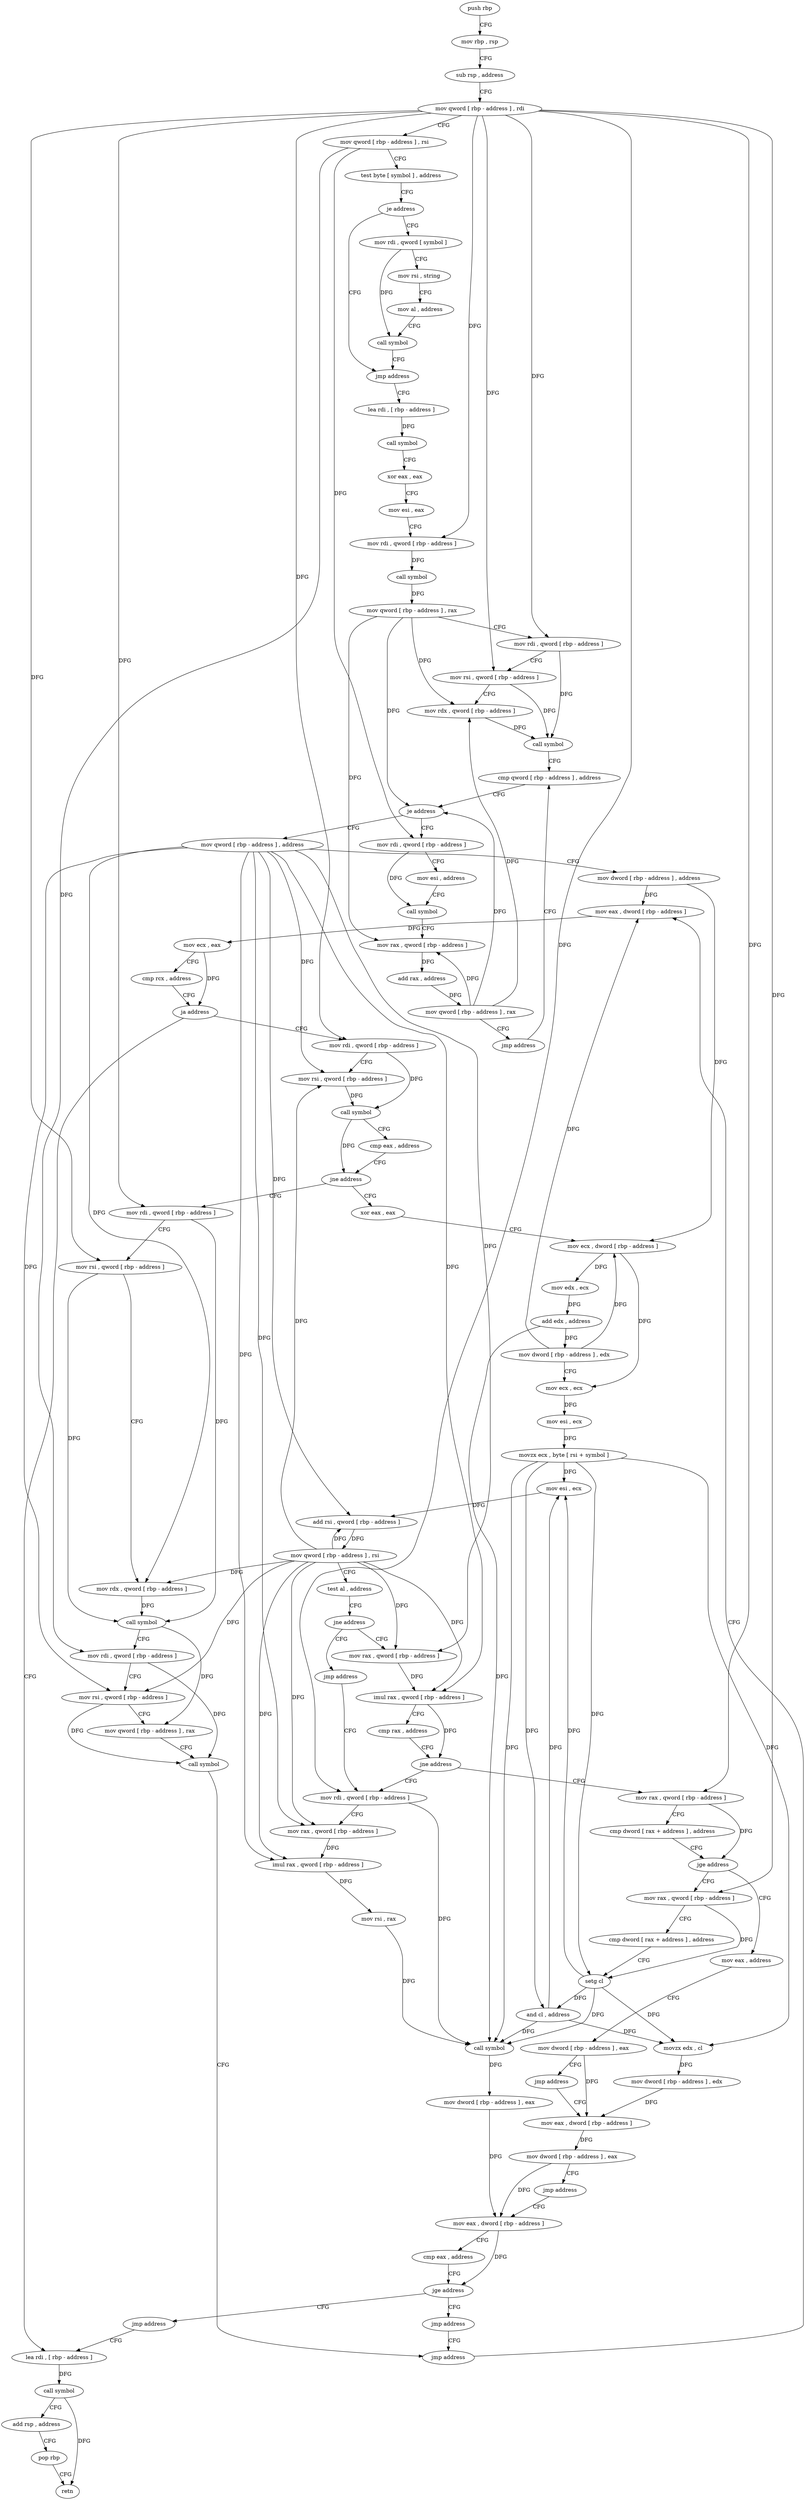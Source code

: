 digraph "func" {
"4223136" [label = "push rbp" ]
"4223137" [label = "mov rbp , rsp" ]
"4223140" [label = "sub rsp , address" ]
"4223144" [label = "mov qword [ rbp - address ] , rdi" ]
"4223148" [label = "mov qword [ rbp - address ] , rsi" ]
"4223152" [label = "test byte [ symbol ] , address" ]
"4223160" [label = "je address" ]
"4223191" [label = "jmp address" ]
"4223166" [label = "mov rdi , qword [ symbol ]" ]
"4223196" [label = "lea rdi , [ rbp - address ]" ]
"4223174" [label = "mov rsi , string" ]
"4223184" [label = "mov al , address" ]
"4223186" [label = "call symbol" ]
"4223200" [label = "call symbol" ]
"4223205" [label = "xor eax , eax" ]
"4223207" [label = "mov esi , eax" ]
"4223209" [label = "mov rdi , qword [ rbp - address ]" ]
"4223213" [label = "call symbol" ]
"4223218" [label = "mov qword [ rbp - address ] , rax" ]
"4223222" [label = "mov rdi , qword [ rbp - address ]" ]
"4223226" [label = "mov rsi , qword [ rbp - address ]" ]
"4223230" [label = "mov rdx , qword [ rbp - address ]" ]
"4223234" [label = "call symbol" ]
"4223239" [label = "cmp qword [ rbp - address ] , address" ]
"4223283" [label = "mov qword [ rbp - address ] , address" ]
"4223291" [label = "mov dword [ rbp - address ] , address" ]
"4223298" [label = "mov eax , dword [ rbp - address ]" ]
"4223250" [label = "mov rdi , qword [ rbp - address ]" ]
"4223254" [label = "mov esi , address" ]
"4223259" [label = "call symbol" ]
"4223264" [label = "mov rax , qword [ rbp - address ]" ]
"4223268" [label = "add rax , address" ]
"4223274" [label = "mov qword [ rbp - address ] , rax" ]
"4223278" [label = "jmp address" ]
"4223548" [label = "lea rdi , [ rbp - address ]" ]
"4223552" [label = "call symbol" ]
"4223557" [label = "add rsp , address" ]
"4223561" [label = "pop rbp" ]
"4223562" [label = "retn" ]
"4223316" [label = "mov rdi , qword [ rbp - address ]" ]
"4223320" [label = "mov rsi , qword [ rbp - address ]" ]
"4223324" [label = "call symbol" ]
"4223329" [label = "cmp eax , address" ]
"4223332" [label = "jne address" ]
"4223509" [label = "mov rdi , qword [ rbp - address ]" ]
"4223338" [label = "xor eax , eax" ]
"4223244" [label = "je address" ]
"4223513" [label = "mov rsi , qword [ rbp - address ]" ]
"4223517" [label = "mov rdx , qword [ rbp - address ]" ]
"4223521" [label = "call symbol" ]
"4223526" [label = "mov rdi , qword [ rbp - address ]" ]
"4223530" [label = "mov rsi , qword [ rbp - address ]" ]
"4223534" [label = "mov qword [ rbp - address ] , rax" ]
"4223538" [label = "call symbol" ]
"4223543" [label = "jmp address" ]
"4223340" [label = "mov ecx , dword [ rbp - address ]" ]
"4223343" [label = "mov edx , ecx" ]
"4223345" [label = "add edx , address" ]
"4223348" [label = "mov dword [ rbp - address ] , edx" ]
"4223351" [label = "mov ecx , ecx" ]
"4223353" [label = "mov esi , ecx" ]
"4223355" [label = "movzx ecx , byte [ rsi + symbol ]" ]
"4223363" [label = "mov esi , ecx" ]
"4223365" [label = "add rsi , qword [ rbp - address ]" ]
"4223369" [label = "mov qword [ rbp - address ] , rsi" ]
"4223373" [label = "test al , address" ]
"4223375" [label = "jne address" ]
"4223386" [label = "mov rax , qword [ rbp - address ]" ]
"4223381" [label = "jmp address" ]
"4223301" [label = "mov ecx , eax" ]
"4223303" [label = "cmp rcx , address" ]
"4223310" [label = "ja address" ]
"4223390" [label = "imul rax , qword [ rbp - address ]" ]
"4223395" [label = "cmp rax , address" ]
"4223399" [label = "jne address" ]
"4223463" [label = "mov rdi , qword [ rbp - address ]" ]
"4223405" [label = "mov rax , qword [ rbp - address ]" ]
"4223467" [label = "mov rax , qword [ rbp - address ]" ]
"4223471" [label = "imul rax , qword [ rbp - address ]" ]
"4223476" [label = "mov rsi , rax" ]
"4223479" [label = "call symbol" ]
"4223484" [label = "mov dword [ rbp - address ] , eax" ]
"4223487" [label = "mov eax , dword [ rbp - address ]" ]
"4223409" [label = "cmp dword [ rax + address ] , address" ]
"4223413" [label = "jge address" ]
"4223432" [label = "mov rax , qword [ rbp - address ]" ]
"4223419" [label = "mov eax , address" ]
"4223504" [label = "jmp address" ]
"4223499" [label = "jmp address" ]
"4223436" [label = "cmp dword [ rax + address ] , address" ]
"4223440" [label = "setg cl" ]
"4223443" [label = "and cl , address" ]
"4223446" [label = "movzx edx , cl" ]
"4223449" [label = "mov dword [ rbp - address ] , edx" ]
"4223452" [label = "mov eax , dword [ rbp - address ]" ]
"4223424" [label = "mov dword [ rbp - address ] , eax" ]
"4223427" [label = "jmp address" ]
"4223490" [label = "cmp eax , address" ]
"4223493" [label = "jge address" ]
"4223455" [label = "mov dword [ rbp - address ] , eax" ]
"4223458" [label = "jmp address" ]
"4223136" -> "4223137" [ label = "CFG" ]
"4223137" -> "4223140" [ label = "CFG" ]
"4223140" -> "4223144" [ label = "CFG" ]
"4223144" -> "4223148" [ label = "CFG" ]
"4223144" -> "4223209" [ label = "DFG" ]
"4223144" -> "4223222" [ label = "DFG" ]
"4223144" -> "4223226" [ label = "DFG" ]
"4223144" -> "4223316" [ label = "DFG" ]
"4223144" -> "4223509" [ label = "DFG" ]
"4223144" -> "4223513" [ label = "DFG" ]
"4223144" -> "4223463" [ label = "DFG" ]
"4223144" -> "4223405" [ label = "DFG" ]
"4223144" -> "4223432" [ label = "DFG" ]
"4223148" -> "4223152" [ label = "CFG" ]
"4223148" -> "4223250" [ label = "DFG" ]
"4223148" -> "4223526" [ label = "DFG" ]
"4223152" -> "4223160" [ label = "CFG" ]
"4223160" -> "4223191" [ label = "CFG" ]
"4223160" -> "4223166" [ label = "CFG" ]
"4223191" -> "4223196" [ label = "CFG" ]
"4223166" -> "4223174" [ label = "CFG" ]
"4223166" -> "4223186" [ label = "DFG" ]
"4223196" -> "4223200" [ label = "DFG" ]
"4223174" -> "4223184" [ label = "CFG" ]
"4223184" -> "4223186" [ label = "CFG" ]
"4223186" -> "4223191" [ label = "CFG" ]
"4223200" -> "4223205" [ label = "CFG" ]
"4223205" -> "4223207" [ label = "CFG" ]
"4223207" -> "4223209" [ label = "CFG" ]
"4223209" -> "4223213" [ label = "DFG" ]
"4223213" -> "4223218" [ label = "DFG" ]
"4223218" -> "4223222" [ label = "CFG" ]
"4223218" -> "4223230" [ label = "DFG" ]
"4223218" -> "4223244" [ label = "DFG" ]
"4223218" -> "4223264" [ label = "DFG" ]
"4223222" -> "4223226" [ label = "CFG" ]
"4223222" -> "4223234" [ label = "DFG" ]
"4223226" -> "4223230" [ label = "CFG" ]
"4223226" -> "4223234" [ label = "DFG" ]
"4223230" -> "4223234" [ label = "DFG" ]
"4223234" -> "4223239" [ label = "CFG" ]
"4223239" -> "4223244" [ label = "CFG" ]
"4223283" -> "4223291" [ label = "CFG" ]
"4223283" -> "4223320" [ label = "DFG" ]
"4223283" -> "4223517" [ label = "DFG" ]
"4223283" -> "4223530" [ label = "DFG" ]
"4223283" -> "4223365" [ label = "DFG" ]
"4223283" -> "4223386" [ label = "DFG" ]
"4223283" -> "4223390" [ label = "DFG" ]
"4223283" -> "4223467" [ label = "DFG" ]
"4223283" -> "4223471" [ label = "DFG" ]
"4223291" -> "4223298" [ label = "DFG" ]
"4223291" -> "4223340" [ label = "DFG" ]
"4223298" -> "4223301" [ label = "DFG" ]
"4223250" -> "4223254" [ label = "CFG" ]
"4223250" -> "4223259" [ label = "DFG" ]
"4223254" -> "4223259" [ label = "CFG" ]
"4223259" -> "4223264" [ label = "CFG" ]
"4223264" -> "4223268" [ label = "DFG" ]
"4223268" -> "4223274" [ label = "DFG" ]
"4223274" -> "4223278" [ label = "CFG" ]
"4223274" -> "4223230" [ label = "DFG" ]
"4223274" -> "4223244" [ label = "DFG" ]
"4223274" -> "4223264" [ label = "DFG" ]
"4223278" -> "4223239" [ label = "CFG" ]
"4223548" -> "4223552" [ label = "DFG" ]
"4223552" -> "4223557" [ label = "CFG" ]
"4223552" -> "4223562" [ label = "DFG" ]
"4223557" -> "4223561" [ label = "CFG" ]
"4223561" -> "4223562" [ label = "CFG" ]
"4223316" -> "4223320" [ label = "CFG" ]
"4223316" -> "4223324" [ label = "DFG" ]
"4223320" -> "4223324" [ label = "DFG" ]
"4223324" -> "4223329" [ label = "CFG" ]
"4223324" -> "4223332" [ label = "DFG" ]
"4223329" -> "4223332" [ label = "CFG" ]
"4223332" -> "4223509" [ label = "CFG" ]
"4223332" -> "4223338" [ label = "CFG" ]
"4223509" -> "4223513" [ label = "CFG" ]
"4223509" -> "4223521" [ label = "DFG" ]
"4223338" -> "4223340" [ label = "CFG" ]
"4223244" -> "4223283" [ label = "CFG" ]
"4223244" -> "4223250" [ label = "CFG" ]
"4223513" -> "4223517" [ label = "CFG" ]
"4223513" -> "4223521" [ label = "DFG" ]
"4223517" -> "4223521" [ label = "DFG" ]
"4223521" -> "4223526" [ label = "CFG" ]
"4223521" -> "4223534" [ label = "DFG" ]
"4223526" -> "4223530" [ label = "CFG" ]
"4223526" -> "4223538" [ label = "DFG" ]
"4223530" -> "4223534" [ label = "CFG" ]
"4223530" -> "4223538" [ label = "DFG" ]
"4223534" -> "4223538" [ label = "CFG" ]
"4223538" -> "4223543" [ label = "CFG" ]
"4223543" -> "4223298" [ label = "CFG" ]
"4223340" -> "4223343" [ label = "DFG" ]
"4223340" -> "4223351" [ label = "DFG" ]
"4223343" -> "4223345" [ label = "DFG" ]
"4223345" -> "4223348" [ label = "DFG" ]
"4223345" -> "4223479" [ label = "DFG" ]
"4223348" -> "4223351" [ label = "CFG" ]
"4223348" -> "4223298" [ label = "DFG" ]
"4223348" -> "4223340" [ label = "DFG" ]
"4223351" -> "4223353" [ label = "DFG" ]
"4223353" -> "4223355" [ label = "DFG" ]
"4223355" -> "4223363" [ label = "DFG" ]
"4223355" -> "4223479" [ label = "DFG" ]
"4223355" -> "4223440" [ label = "DFG" ]
"4223355" -> "4223443" [ label = "DFG" ]
"4223355" -> "4223446" [ label = "DFG" ]
"4223363" -> "4223365" [ label = "DFG" ]
"4223365" -> "4223369" [ label = "DFG" ]
"4223369" -> "4223373" [ label = "CFG" ]
"4223369" -> "4223320" [ label = "DFG" ]
"4223369" -> "4223517" [ label = "DFG" ]
"4223369" -> "4223530" [ label = "DFG" ]
"4223369" -> "4223365" [ label = "DFG" ]
"4223369" -> "4223386" [ label = "DFG" ]
"4223369" -> "4223390" [ label = "DFG" ]
"4223369" -> "4223467" [ label = "DFG" ]
"4223369" -> "4223471" [ label = "DFG" ]
"4223373" -> "4223375" [ label = "CFG" ]
"4223375" -> "4223386" [ label = "CFG" ]
"4223375" -> "4223381" [ label = "CFG" ]
"4223386" -> "4223390" [ label = "DFG" ]
"4223381" -> "4223463" [ label = "CFG" ]
"4223301" -> "4223303" [ label = "CFG" ]
"4223301" -> "4223310" [ label = "DFG" ]
"4223303" -> "4223310" [ label = "CFG" ]
"4223310" -> "4223548" [ label = "CFG" ]
"4223310" -> "4223316" [ label = "CFG" ]
"4223390" -> "4223395" [ label = "CFG" ]
"4223390" -> "4223399" [ label = "DFG" ]
"4223395" -> "4223399" [ label = "CFG" ]
"4223399" -> "4223463" [ label = "CFG" ]
"4223399" -> "4223405" [ label = "CFG" ]
"4223463" -> "4223467" [ label = "CFG" ]
"4223463" -> "4223479" [ label = "DFG" ]
"4223405" -> "4223409" [ label = "CFG" ]
"4223405" -> "4223413" [ label = "DFG" ]
"4223467" -> "4223471" [ label = "DFG" ]
"4223471" -> "4223476" [ label = "DFG" ]
"4223476" -> "4223479" [ label = "DFG" ]
"4223479" -> "4223484" [ label = "DFG" ]
"4223484" -> "4223487" [ label = "DFG" ]
"4223487" -> "4223490" [ label = "CFG" ]
"4223487" -> "4223493" [ label = "DFG" ]
"4223409" -> "4223413" [ label = "CFG" ]
"4223413" -> "4223432" [ label = "CFG" ]
"4223413" -> "4223419" [ label = "CFG" ]
"4223432" -> "4223436" [ label = "CFG" ]
"4223432" -> "4223440" [ label = "DFG" ]
"4223419" -> "4223424" [ label = "CFG" ]
"4223504" -> "4223543" [ label = "CFG" ]
"4223499" -> "4223548" [ label = "CFG" ]
"4223436" -> "4223440" [ label = "CFG" ]
"4223440" -> "4223443" [ label = "DFG" ]
"4223440" -> "4223363" [ label = "DFG" ]
"4223440" -> "4223479" [ label = "DFG" ]
"4223440" -> "4223446" [ label = "DFG" ]
"4223443" -> "4223446" [ label = "DFG" ]
"4223443" -> "4223363" [ label = "DFG" ]
"4223443" -> "4223479" [ label = "DFG" ]
"4223446" -> "4223449" [ label = "DFG" ]
"4223449" -> "4223452" [ label = "DFG" ]
"4223452" -> "4223455" [ label = "DFG" ]
"4223424" -> "4223427" [ label = "CFG" ]
"4223424" -> "4223452" [ label = "DFG" ]
"4223427" -> "4223452" [ label = "CFG" ]
"4223490" -> "4223493" [ label = "CFG" ]
"4223493" -> "4223504" [ label = "CFG" ]
"4223493" -> "4223499" [ label = "CFG" ]
"4223455" -> "4223458" [ label = "CFG" ]
"4223455" -> "4223487" [ label = "DFG" ]
"4223458" -> "4223487" [ label = "CFG" ]
}
